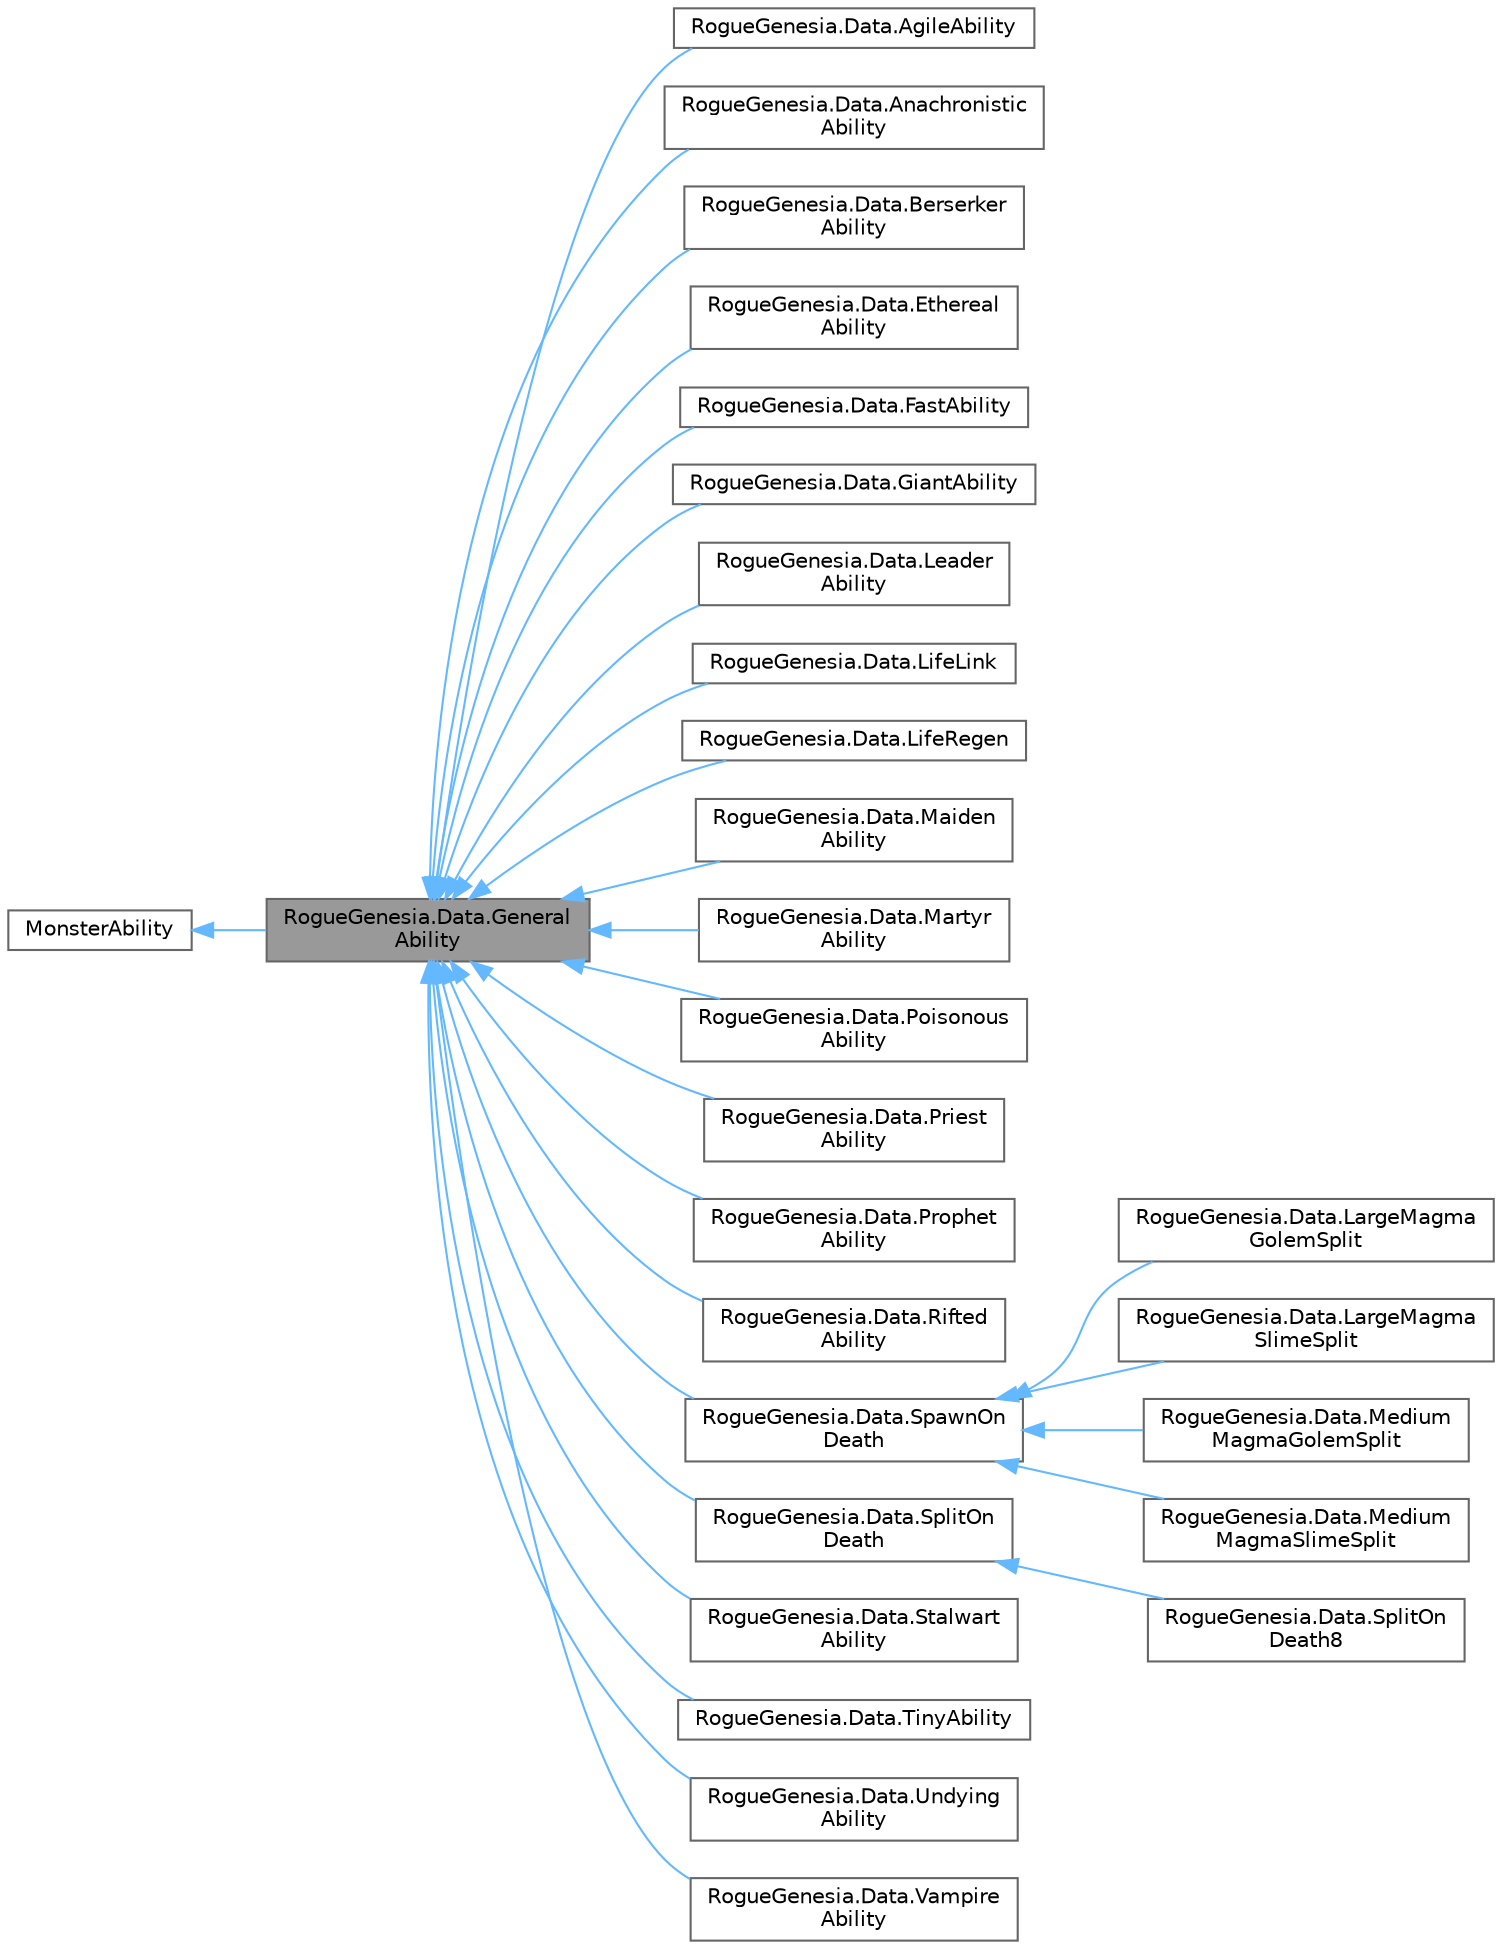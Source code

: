 digraph "RogueGenesia.Data.GeneralAbility"
{
 // LATEX_PDF_SIZE
  bgcolor="transparent";
  edge [fontname=Helvetica,fontsize=10,labelfontname=Helvetica,labelfontsize=10];
  node [fontname=Helvetica,fontsize=10,shape=box,height=0.2,width=0.4];
  rankdir="LR";
  Node1 [label="RogueGenesia.Data.General\lAbility",height=0.2,width=0.4,color="gray40", fillcolor="grey60", style="filled", fontcolor="black",tooltip=" "];
  Node2 -> Node1 [dir="back",color="steelblue1",style="solid"];
  Node2 [label="MonsterAbility",height=0.2,width=0.4,color="gray40", fillcolor="white", style="filled",URL="$class_rogue_genesia_1_1_data_1_1_monster_ability.html",tooltip=" "];
  Node1 -> Node3 [dir="back",color="steelblue1",style="solid"];
  Node3 [label="RogueGenesia.Data.AgileAbility",height=0.2,width=0.4,color="gray40", fillcolor="white", style="filled",URL="$class_rogue_genesia_1_1_data_1_1_agile_ability.html",tooltip=" "];
  Node1 -> Node4 [dir="back",color="steelblue1",style="solid"];
  Node4 [label="RogueGenesia.Data.Anachronistic\lAbility",height=0.2,width=0.4,color="gray40", fillcolor="white", style="filled",URL="$class_rogue_genesia_1_1_data_1_1_anachronistic_ability.html",tooltip=" "];
  Node1 -> Node5 [dir="back",color="steelblue1",style="solid"];
  Node5 [label="RogueGenesia.Data.Berserker\lAbility",height=0.2,width=0.4,color="gray40", fillcolor="white", style="filled",URL="$class_rogue_genesia_1_1_data_1_1_berserker_ability.html",tooltip=" "];
  Node1 -> Node6 [dir="back",color="steelblue1",style="solid"];
  Node6 [label="RogueGenesia.Data.Ethereal\lAbility",height=0.2,width=0.4,color="gray40", fillcolor="white", style="filled",URL="$class_rogue_genesia_1_1_data_1_1_ethereal_ability.html",tooltip=" "];
  Node1 -> Node7 [dir="back",color="steelblue1",style="solid"];
  Node7 [label="RogueGenesia.Data.FastAbility",height=0.2,width=0.4,color="gray40", fillcolor="white", style="filled",URL="$class_rogue_genesia_1_1_data_1_1_fast_ability.html",tooltip=" "];
  Node1 -> Node8 [dir="back",color="steelblue1",style="solid"];
  Node8 [label="RogueGenesia.Data.GiantAbility",height=0.2,width=0.4,color="gray40", fillcolor="white", style="filled",URL="$class_rogue_genesia_1_1_data_1_1_giant_ability.html",tooltip=" "];
  Node1 -> Node9 [dir="back",color="steelblue1",style="solid"];
  Node9 [label="RogueGenesia.Data.Leader\lAbility",height=0.2,width=0.4,color="gray40", fillcolor="white", style="filled",URL="$class_rogue_genesia_1_1_data_1_1_leader_ability.html",tooltip=" "];
  Node1 -> Node10 [dir="back",color="steelblue1",style="solid"];
  Node10 [label="RogueGenesia.Data.LifeLink",height=0.2,width=0.4,color="gray40", fillcolor="white", style="filled",URL="$class_rogue_genesia_1_1_data_1_1_life_link.html",tooltip=" "];
  Node1 -> Node11 [dir="back",color="steelblue1",style="solid"];
  Node11 [label="RogueGenesia.Data.LifeRegen",height=0.2,width=0.4,color="gray40", fillcolor="white", style="filled",URL="$class_rogue_genesia_1_1_data_1_1_life_regen.html",tooltip=" "];
  Node1 -> Node12 [dir="back",color="steelblue1",style="solid"];
  Node12 [label="RogueGenesia.Data.Maiden\lAbility",height=0.2,width=0.4,color="gray40", fillcolor="white", style="filled",URL="$class_rogue_genesia_1_1_data_1_1_maiden_ability.html",tooltip=" "];
  Node1 -> Node13 [dir="back",color="steelblue1",style="solid"];
  Node13 [label="RogueGenesia.Data.Martyr\lAbility",height=0.2,width=0.4,color="gray40", fillcolor="white", style="filled",URL="$class_rogue_genesia_1_1_data_1_1_martyr_ability.html",tooltip=" "];
  Node1 -> Node14 [dir="back",color="steelblue1",style="solid"];
  Node14 [label="RogueGenesia.Data.Poisonous\lAbility",height=0.2,width=0.4,color="gray40", fillcolor="white", style="filled",URL="$class_rogue_genesia_1_1_data_1_1_poisonous_ability.html",tooltip=" "];
  Node1 -> Node15 [dir="back",color="steelblue1",style="solid"];
  Node15 [label="RogueGenesia.Data.Priest\lAbility",height=0.2,width=0.4,color="gray40", fillcolor="white", style="filled",URL="$class_rogue_genesia_1_1_data_1_1_priest_ability.html",tooltip=" "];
  Node1 -> Node16 [dir="back",color="steelblue1",style="solid"];
  Node16 [label="RogueGenesia.Data.Prophet\lAbility",height=0.2,width=0.4,color="gray40", fillcolor="white", style="filled",URL="$class_rogue_genesia_1_1_data_1_1_prophet_ability.html",tooltip=" "];
  Node1 -> Node17 [dir="back",color="steelblue1",style="solid"];
  Node17 [label="RogueGenesia.Data.Rifted\lAbility",height=0.2,width=0.4,color="gray40", fillcolor="white", style="filled",URL="$class_rogue_genesia_1_1_data_1_1_rifted_ability.html",tooltip=" "];
  Node1 -> Node18 [dir="back",color="steelblue1",style="solid"];
  Node18 [label="RogueGenesia.Data.SpawnOn\lDeath",height=0.2,width=0.4,color="gray40", fillcolor="white", style="filled",URL="$class_rogue_genesia_1_1_data_1_1_spawn_on_death.html",tooltip=" "];
  Node18 -> Node19 [dir="back",color="steelblue1",style="solid"];
  Node19 [label="RogueGenesia.Data.LargeMagma\lGolemSplit",height=0.2,width=0.4,color="gray40", fillcolor="white", style="filled",URL="$class_rogue_genesia_1_1_data_1_1_large_magma_golem_split.html",tooltip=" "];
  Node18 -> Node20 [dir="back",color="steelblue1",style="solid"];
  Node20 [label="RogueGenesia.Data.LargeMagma\lSlimeSplit",height=0.2,width=0.4,color="gray40", fillcolor="white", style="filled",URL="$class_rogue_genesia_1_1_data_1_1_large_magma_slime_split.html",tooltip=" "];
  Node18 -> Node21 [dir="back",color="steelblue1",style="solid"];
  Node21 [label="RogueGenesia.Data.Medium\lMagmaGolemSplit",height=0.2,width=0.4,color="gray40", fillcolor="white", style="filled",URL="$class_rogue_genesia_1_1_data_1_1_medium_magma_golem_split.html",tooltip=" "];
  Node18 -> Node22 [dir="back",color="steelblue1",style="solid"];
  Node22 [label="RogueGenesia.Data.Medium\lMagmaSlimeSplit",height=0.2,width=0.4,color="gray40", fillcolor="white", style="filled",URL="$class_rogue_genesia_1_1_data_1_1_medium_magma_slime_split.html",tooltip=" "];
  Node1 -> Node23 [dir="back",color="steelblue1",style="solid"];
  Node23 [label="RogueGenesia.Data.SplitOn\lDeath",height=0.2,width=0.4,color="gray40", fillcolor="white", style="filled",URL="$class_rogue_genesia_1_1_data_1_1_split_on_death.html",tooltip=" "];
  Node23 -> Node24 [dir="back",color="steelblue1",style="solid"];
  Node24 [label="RogueGenesia.Data.SplitOn\lDeath8",height=0.2,width=0.4,color="gray40", fillcolor="white", style="filled",URL="$class_rogue_genesia_1_1_data_1_1_split_on_death8.html",tooltip=" "];
  Node1 -> Node25 [dir="back",color="steelblue1",style="solid"];
  Node25 [label="RogueGenesia.Data.Stalwart\lAbility",height=0.2,width=0.4,color="gray40", fillcolor="white", style="filled",URL="$class_rogue_genesia_1_1_data_1_1_stalwart_ability.html",tooltip=" "];
  Node1 -> Node26 [dir="back",color="steelblue1",style="solid"];
  Node26 [label="RogueGenesia.Data.TinyAbility",height=0.2,width=0.4,color="gray40", fillcolor="white", style="filled",URL="$class_rogue_genesia_1_1_data_1_1_tiny_ability.html",tooltip=" "];
  Node1 -> Node27 [dir="back",color="steelblue1",style="solid"];
  Node27 [label="RogueGenesia.Data.Undying\lAbility",height=0.2,width=0.4,color="gray40", fillcolor="white", style="filled",URL="$class_rogue_genesia_1_1_data_1_1_undying_ability.html",tooltip=" "];
  Node1 -> Node28 [dir="back",color="steelblue1",style="solid"];
  Node28 [label="RogueGenesia.Data.Vampire\lAbility",height=0.2,width=0.4,color="gray40", fillcolor="white", style="filled",URL="$class_rogue_genesia_1_1_data_1_1_vampire_ability.html",tooltip=" "];
}
